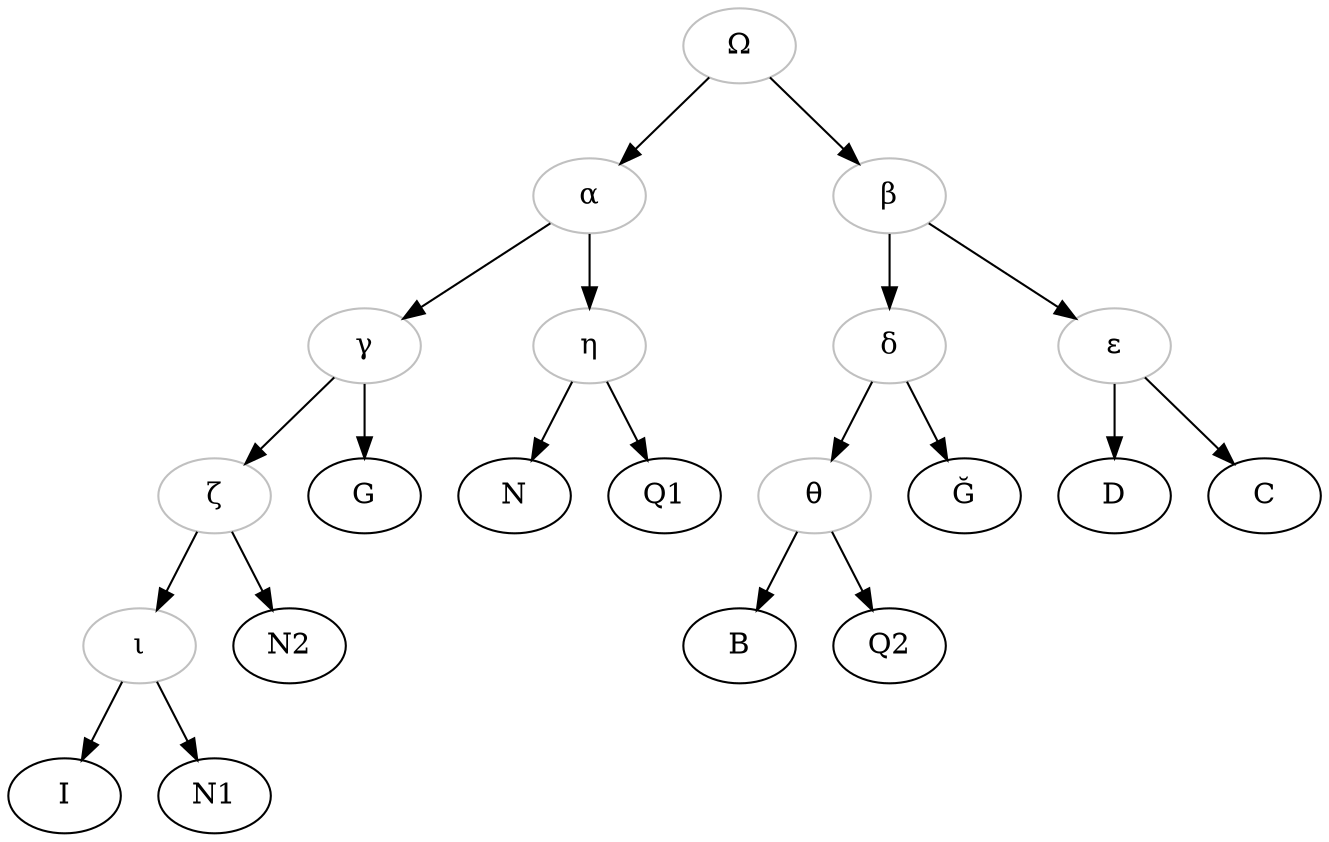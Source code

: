 digraph {
    omega -> alpha;
    omega -> beta;
    alpha -> gamma;
    alpha -> eta;
    beta -> delta;
    beta -> epsilon;
    delta -> theta;
    gamma -> zeta;
    zeta -> iota;

    epsilon -> D;
    epsilon -> C;
    delta -> GG;
    theta -> B;
    theta -> Q2;
    eta -> N;
    eta -> Q1;
    gamma -> G;
    zeta -> N2;
    iota -> I;
    iota -> N1;

    omega [label="Ω", color="grey"];
    alpha [label="α", color="grey"];
    beta [label="β", color="grey"];
    delta [label="δ", color="grey"];
    eta [label="η", color="grey"];
    epsilon [label="ε", color="grey"];
    gamma [label="γ", color="grey"];
    zeta [label="ζ", color="grey"];
    iota [label="ι", color="grey"];
    theta [label="θ", color="grey"];
    GG [label="Ğ"]
}
